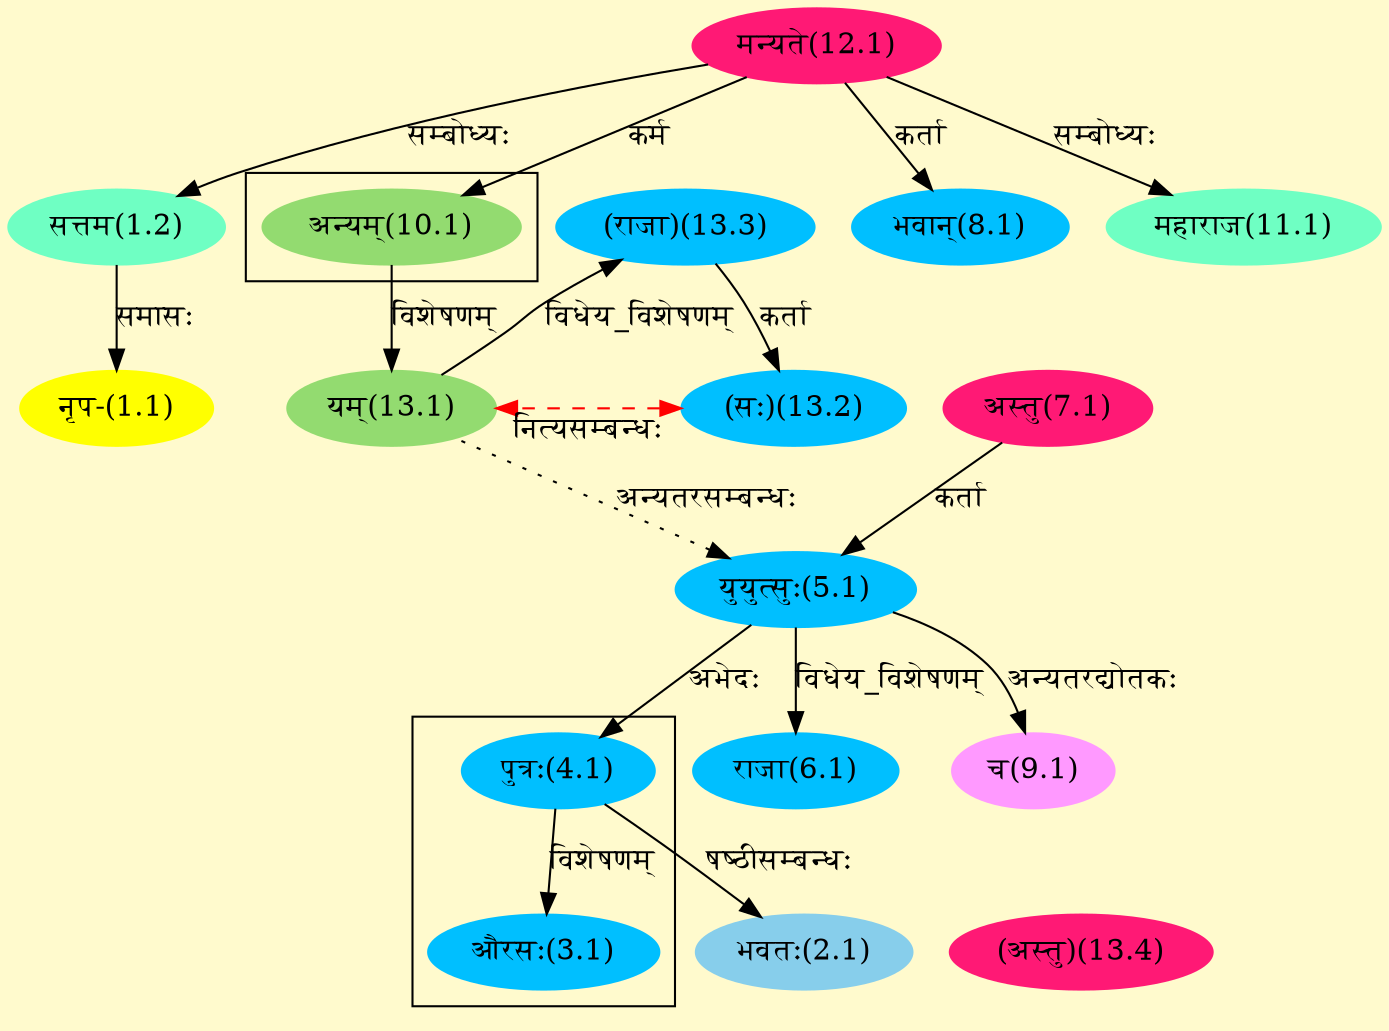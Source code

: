 digraph G{
rankdir=BT;
 compound=true;
 bgcolor="lemonchiffon1";

subgraph cluster_1{
Node3_1 [style=filled, color="#00BFFF" label = "औरसः(3.1)"]
Node4_1 [style=filled, color="#00BFFF" label = "पुत्रः(4.1)"]

}

subgraph cluster_2{
Node13_1 [style=filled, color="#93DB70" label = "यम्(13.1)"]
Node10_1 [style=filled, color="#93DB70" label = "अन्यम्(10.1)"]

}
Node1_1 [style=filled, color="#FFFF00" label = "नृप-(1.1)"]
Node1_2 [style=filled, color="#6FFFC3" label = "सत्तम(1.2)"]
Node12_1 [style=filled, color="#FF1975" label = "मन्यते(12.1)"]
Node2_1 [style=filled, color="#87CEEB" label = "भवतः(2.1)"]
Node4_1 [style=filled, color="#00BFFF" label = "पुत्रः(4.1)"]
Node5_1 [style=filled, color="#00BFFF" label = "युयुत्सुः(5.1)"]
Node7_1 [style=filled, color="#FF1975" label = "अस्तु(7.1)"]
Node13_1 [style=filled, color="#93DB70" label = "यम्(13.1)"]
Node6_1 [style=filled, color="#00BFFF" label = "राजा(6.1)"]
Node8_1 [style=filled, color="#00BFFF" label = "भवान्(8.1)"]
Node9_1 [style=filled, color="#FF99FF" label = "च(9.1)"]
Node10_1 [style=filled, color="#93DB70" label = "अन्यम्(10.1)"]
Node11_1 [style=filled, color="#6FFFC3" label = "महाराज(11.1)"]
Node [style=filled, color="" label = "()"]
Node13_2 [style=filled, color="#00BFFF" label = "(सः)(13.2)"]
Node13_3 [style=filled, color="#00BFFF" label = "(राजा)(13.3)"]
Node13_4 [style=filled, color="#FF1975" label = "(अस्तु)(13.4)"]
{rank = same; Node13_2; Node13_1;}
/* Start of Relations section */

Node1_1 -> Node1_2 [  label="समासः"  dir="back" ]
Node1_2 -> Node12_1 [  label="सम्बोध्यः"  dir="back" ]
Node2_1 -> Node4_1 [  label="षष्ठीसम्बन्धः"  dir="back" ]
Node3_1 -> Node4_1 [  label="विशेषणम्"  dir="back" ]
Node4_1 -> Node5_1 [  label="अभेदः"  dir="back" ]
Node5_1 -> Node7_1 [  label="कर्ता"  dir="back" ]
Node5_1 -> Node13_1 [ style=dotted label="अन्यतरसम्बन्धः"  dir="back" ]
Node6_1 -> Node5_1 [  label="विधेय_विशेषणम्"  dir="back" ]
Node8_1 -> Node12_1 [  label="कर्ता"  dir="back" ]
Node9_1 -> Node5_1 [  label="अन्यतरद्योतकः"  dir="back" ]
Node10_1 -> Node12_1 [  label="कर्म"  dir="back" ]
Node11_1 -> Node12_1 [  label="सम्बोध्यः"  dir="back" ]
Node13_1 -> Node10_1 [  label="विशेषणम्"  dir="back" ]
Node13_2 -> Node13_3 [  label="कर्ता"  dir="back" ]
Node13_2 -> Node13_1 [ style=dashed color="red" label="नित्यसम्बन्धः"  dir="both" ]
Node13_3 -> Node13_1 [  label="विधेय_विशेषणम्"  dir="back" ]
}
